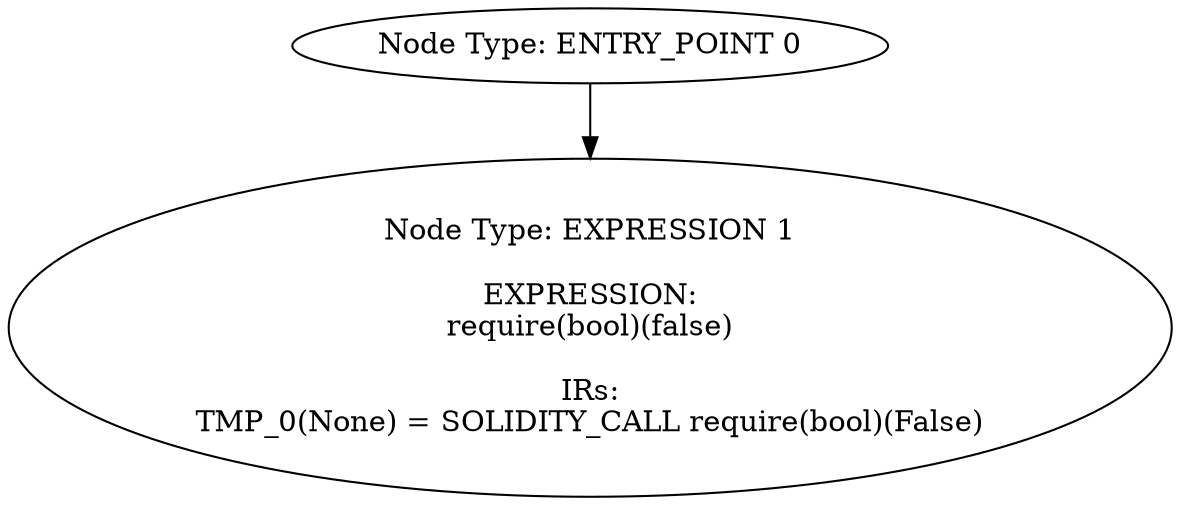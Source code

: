 digraph CFG {
0[label="Node Type: ENTRY_POINT 0
"];
0->1;
1[label="Node Type: EXPRESSION 1

EXPRESSION:
require(bool)(false)

IRs:
TMP_0(None) = SOLIDITY_CALL require(bool)(False)"];
}
